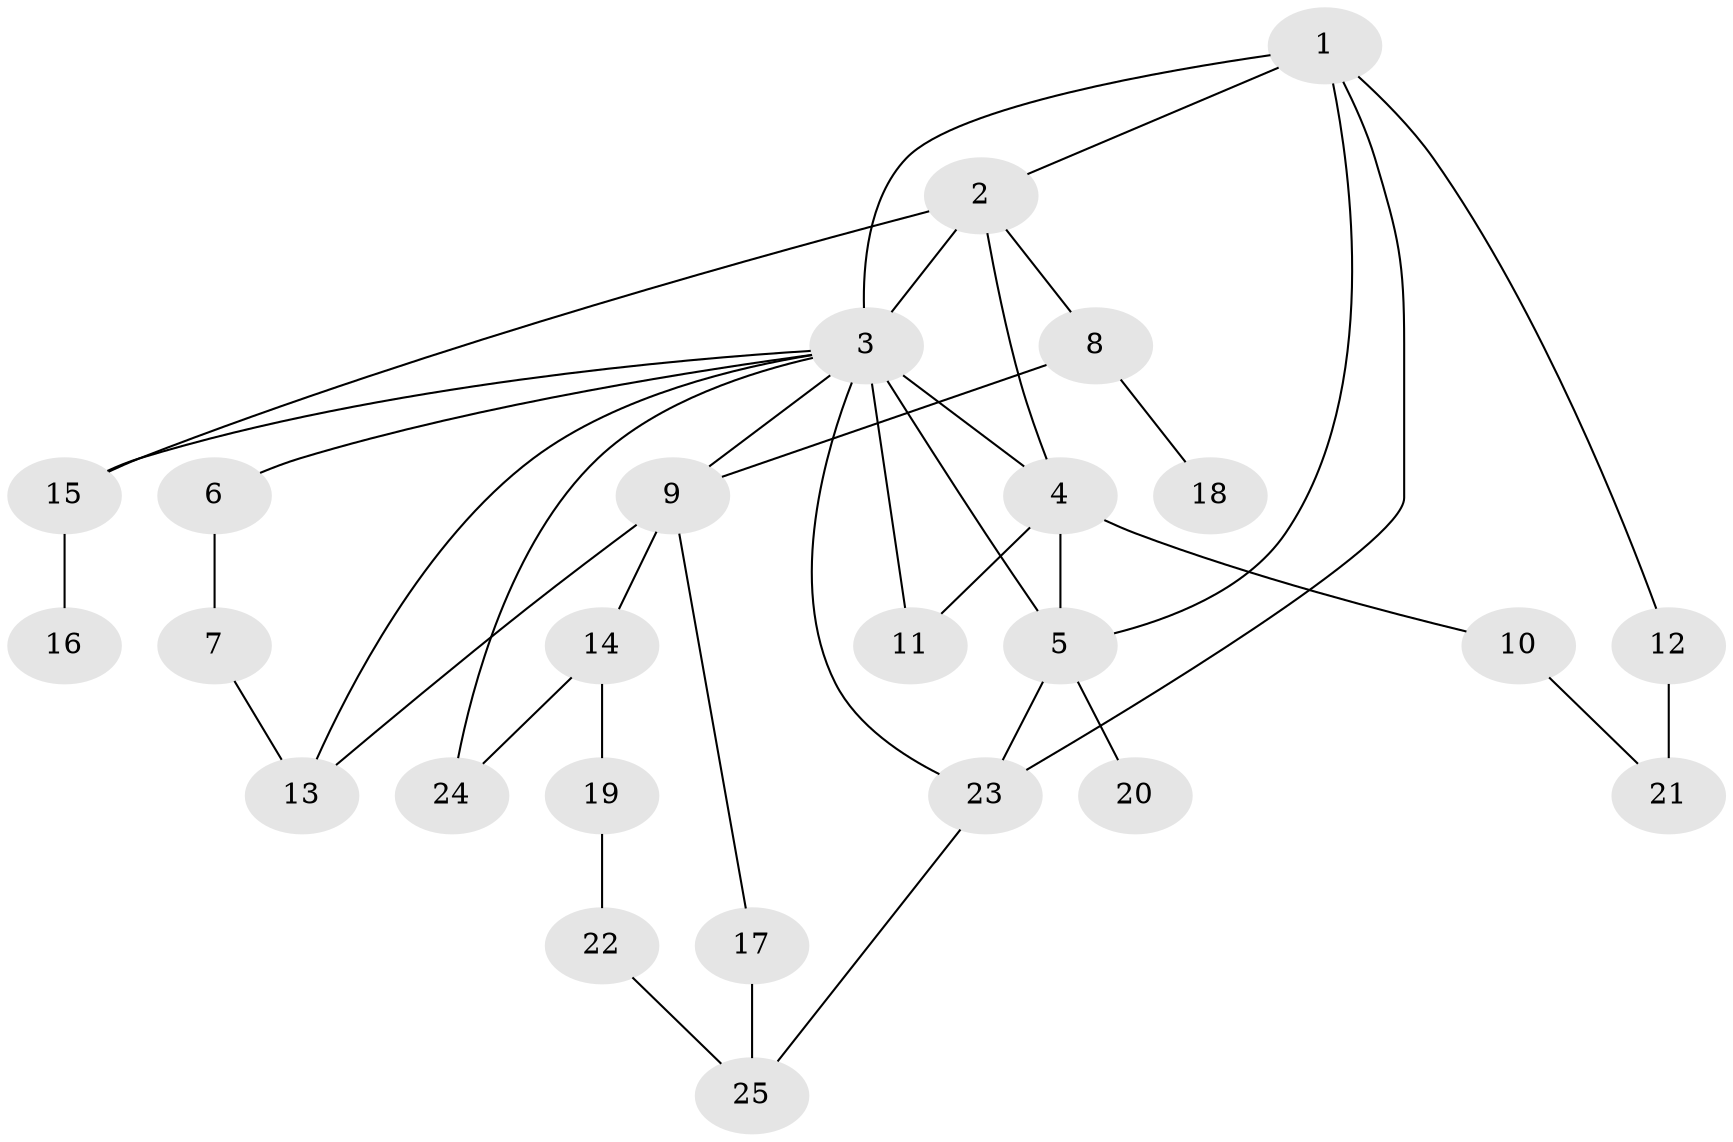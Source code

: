 // original degree distribution, {8: 0.03225806451612903, 3: 0.25806451612903225, 6: 0.03225806451612903, 7: 0.03225806451612903, 5: 0.04838709677419355, 2: 0.1935483870967742, 1: 0.3387096774193548, 4: 0.06451612903225806}
// Generated by graph-tools (version 1.1) at 2025/49/03/04/25 22:49:02]
// undirected, 25 vertices, 39 edges
graph export_dot {
  node [color=gray90,style=filled];
  1;
  2;
  3;
  4;
  5;
  6;
  7;
  8;
  9;
  10;
  11;
  12;
  13;
  14;
  15;
  16;
  17;
  18;
  19;
  20;
  21;
  22;
  23;
  24;
  25;
  1 -- 2 [weight=1.0];
  1 -- 3 [weight=2.0];
  1 -- 5 [weight=1.0];
  1 -- 12 [weight=1.0];
  1 -- 23 [weight=2.0];
  2 -- 3 [weight=4.0];
  2 -- 4 [weight=1.0];
  2 -- 8 [weight=1.0];
  2 -- 15 [weight=1.0];
  3 -- 4 [weight=1.0];
  3 -- 5 [weight=2.0];
  3 -- 6 [weight=1.0];
  3 -- 9 [weight=2.0];
  3 -- 11 [weight=4.0];
  3 -- 13 [weight=1.0];
  3 -- 15 [weight=1.0];
  3 -- 23 [weight=1.0];
  3 -- 24 [weight=1.0];
  4 -- 5 [weight=1.0];
  4 -- 10 [weight=1.0];
  4 -- 11 [weight=1.0];
  5 -- 20 [weight=1.0];
  5 -- 23 [weight=1.0];
  6 -- 7 [weight=1.0];
  7 -- 13 [weight=1.0];
  8 -- 9 [weight=1.0];
  8 -- 18 [weight=1.0];
  9 -- 13 [weight=1.0];
  9 -- 14 [weight=1.0];
  9 -- 17 [weight=1.0];
  10 -- 21 [weight=1.0];
  12 -- 21 [weight=2.0];
  14 -- 19 [weight=1.0];
  14 -- 24 [weight=1.0];
  15 -- 16 [weight=1.0];
  17 -- 25 [weight=1.0];
  19 -- 22 [weight=1.0];
  22 -- 25 [weight=1.0];
  23 -- 25 [weight=1.0];
}

